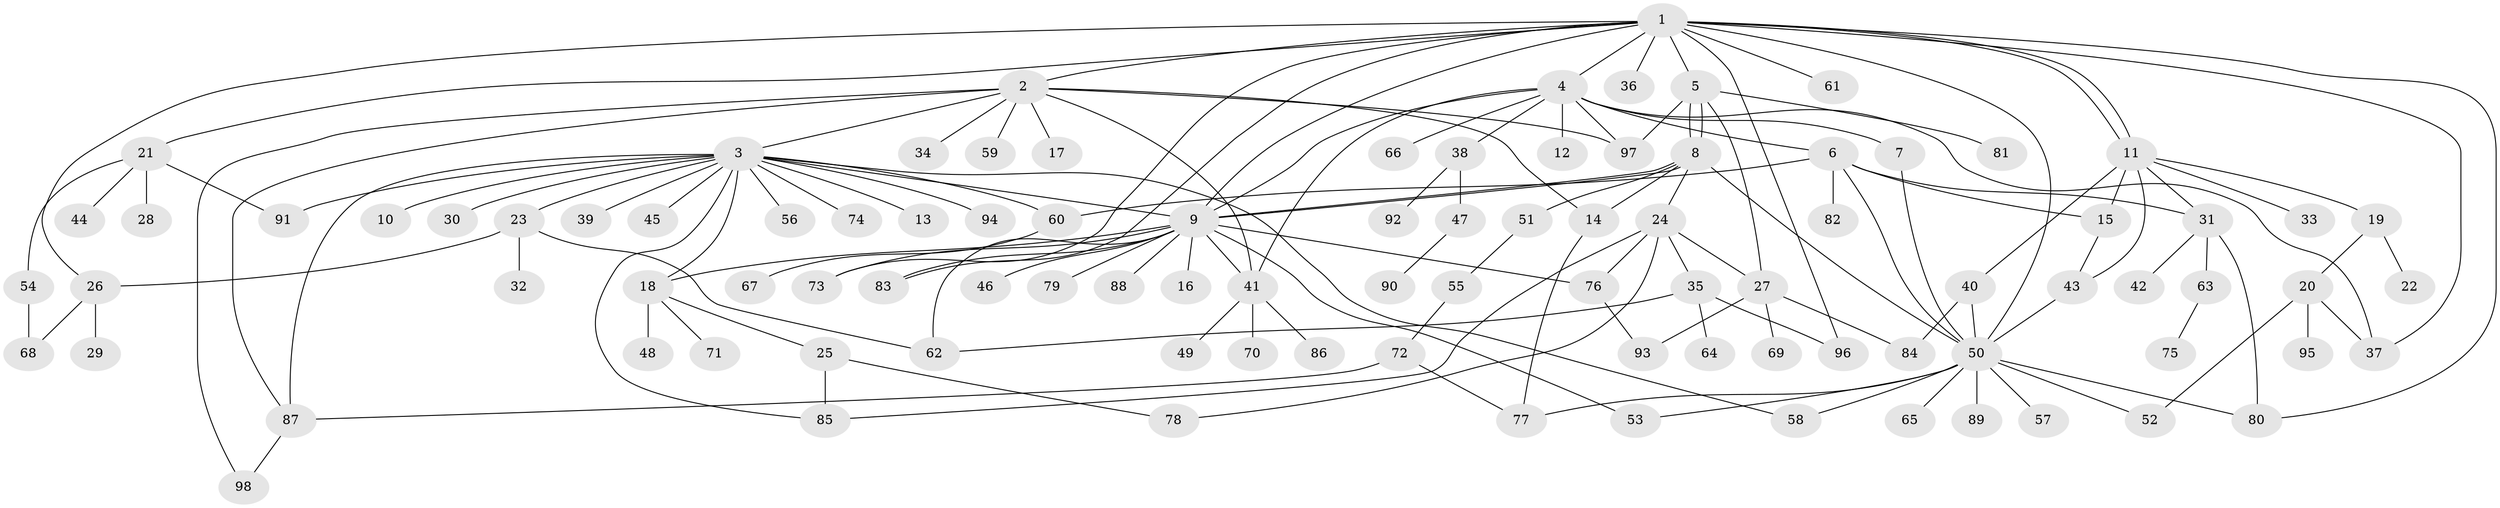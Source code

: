 // Generated by graph-tools (version 1.1) at 2025/47/03/09/25 04:47:45]
// undirected, 98 vertices, 145 edges
graph export_dot {
graph [start="1"]
  node [color=gray90,style=filled];
  1;
  2;
  3;
  4;
  5;
  6;
  7;
  8;
  9;
  10;
  11;
  12;
  13;
  14;
  15;
  16;
  17;
  18;
  19;
  20;
  21;
  22;
  23;
  24;
  25;
  26;
  27;
  28;
  29;
  30;
  31;
  32;
  33;
  34;
  35;
  36;
  37;
  38;
  39;
  40;
  41;
  42;
  43;
  44;
  45;
  46;
  47;
  48;
  49;
  50;
  51;
  52;
  53;
  54;
  55;
  56;
  57;
  58;
  59;
  60;
  61;
  62;
  63;
  64;
  65;
  66;
  67;
  68;
  69;
  70;
  71;
  72;
  73;
  74;
  75;
  76;
  77;
  78;
  79;
  80;
  81;
  82;
  83;
  84;
  85;
  86;
  87;
  88;
  89;
  90;
  91;
  92;
  93;
  94;
  95;
  96;
  97;
  98;
  1 -- 2;
  1 -- 4;
  1 -- 5;
  1 -- 9;
  1 -- 11;
  1 -- 11;
  1 -- 21;
  1 -- 26;
  1 -- 36;
  1 -- 37;
  1 -- 50;
  1 -- 61;
  1 -- 73;
  1 -- 80;
  1 -- 83;
  1 -- 96;
  2 -- 3;
  2 -- 14;
  2 -- 17;
  2 -- 34;
  2 -- 41;
  2 -- 59;
  2 -- 87;
  2 -- 97;
  2 -- 98;
  3 -- 9;
  3 -- 10;
  3 -- 13;
  3 -- 18;
  3 -- 23;
  3 -- 30;
  3 -- 39;
  3 -- 45;
  3 -- 56;
  3 -- 58;
  3 -- 60;
  3 -- 74;
  3 -- 85;
  3 -- 87;
  3 -- 91;
  3 -- 94;
  4 -- 6;
  4 -- 7;
  4 -- 9;
  4 -- 12;
  4 -- 37;
  4 -- 38;
  4 -- 41;
  4 -- 66;
  4 -- 97;
  5 -- 8;
  5 -- 8;
  5 -- 27;
  5 -- 81;
  5 -- 97;
  6 -- 15;
  6 -- 31;
  6 -- 50;
  6 -- 60;
  6 -- 82;
  7 -- 50;
  8 -- 9;
  8 -- 9;
  8 -- 14;
  8 -- 24;
  8 -- 50;
  8 -- 51;
  9 -- 16;
  9 -- 18;
  9 -- 41;
  9 -- 46;
  9 -- 53;
  9 -- 62;
  9 -- 73;
  9 -- 76;
  9 -- 79;
  9 -- 83;
  9 -- 88;
  11 -- 15;
  11 -- 19;
  11 -- 31;
  11 -- 33;
  11 -- 40;
  11 -- 43;
  14 -- 77;
  15 -- 43;
  18 -- 25;
  18 -- 48;
  18 -- 71;
  19 -- 20;
  19 -- 22;
  20 -- 37;
  20 -- 52;
  20 -- 95;
  21 -- 28;
  21 -- 44;
  21 -- 54;
  21 -- 91;
  23 -- 26;
  23 -- 32;
  23 -- 62;
  24 -- 27;
  24 -- 35;
  24 -- 76;
  24 -- 78;
  24 -- 85;
  25 -- 78;
  25 -- 85;
  26 -- 29;
  26 -- 68;
  27 -- 69;
  27 -- 84;
  27 -- 93;
  31 -- 42;
  31 -- 63;
  31 -- 80;
  35 -- 62;
  35 -- 64;
  35 -- 96;
  38 -- 47;
  38 -- 92;
  40 -- 50;
  40 -- 84;
  41 -- 49;
  41 -- 70;
  41 -- 86;
  43 -- 50;
  47 -- 90;
  50 -- 52;
  50 -- 53;
  50 -- 57;
  50 -- 58;
  50 -- 65;
  50 -- 77;
  50 -- 80;
  50 -- 89;
  51 -- 55;
  54 -- 68;
  55 -- 72;
  60 -- 67;
  63 -- 75;
  72 -- 77;
  72 -- 87;
  76 -- 93;
  87 -- 98;
}
